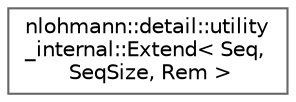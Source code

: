 digraph "Graphical Class Hierarchy"
{
 // INTERACTIVE_SVG=YES
 // LATEX_PDF_SIZE
  bgcolor="transparent";
  edge [fontname=Helvetica,fontsize=10,labelfontname=Helvetica,labelfontsize=10];
  node [fontname=Helvetica,fontsize=10,shape=box,height=0.2,width=0.4];
  rankdir="LR";
  Node0 [id="Node000000",label="nlohmann::detail::utility\l_internal::Extend\< Seq,\l SeqSize, Rem \>",height=0.2,width=0.4,color="grey40", fillcolor="white", style="filled",URL="$a01229.html",tooltip=" "];
}

